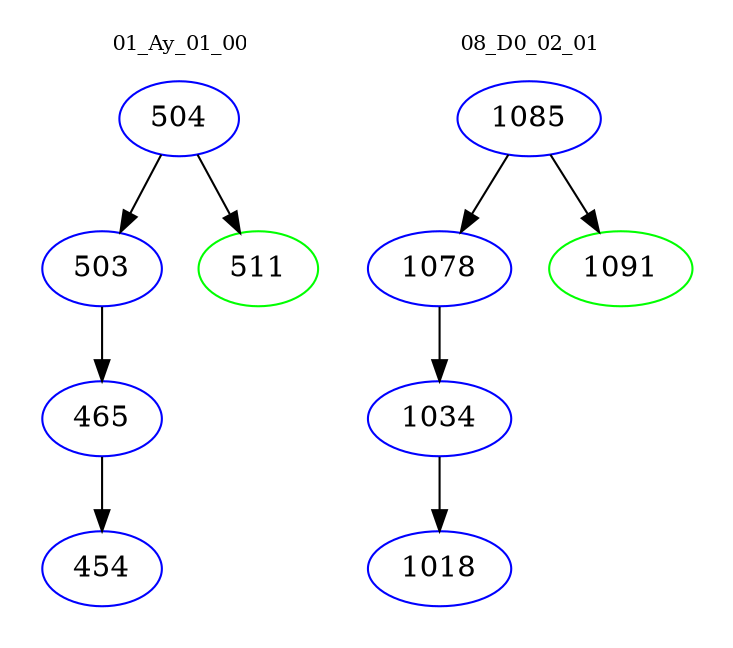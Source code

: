 digraph{
subgraph cluster_0 {
color = white
label = "01_Ay_01_00";
fontsize=10;
T0_504 [label="504", color="blue"]
T0_504 -> T0_503 [color="black"]
T0_503 [label="503", color="blue"]
T0_503 -> T0_465 [color="black"]
T0_465 [label="465", color="blue"]
T0_465 -> T0_454 [color="black"]
T0_454 [label="454", color="blue"]
T0_504 -> T0_511 [color="black"]
T0_511 [label="511", color="green"]
}
subgraph cluster_1 {
color = white
label = "08_D0_02_01";
fontsize=10;
T1_1085 [label="1085", color="blue"]
T1_1085 -> T1_1078 [color="black"]
T1_1078 [label="1078", color="blue"]
T1_1078 -> T1_1034 [color="black"]
T1_1034 [label="1034", color="blue"]
T1_1034 -> T1_1018 [color="black"]
T1_1018 [label="1018", color="blue"]
T1_1085 -> T1_1091 [color="black"]
T1_1091 [label="1091", color="green"]
}
}
